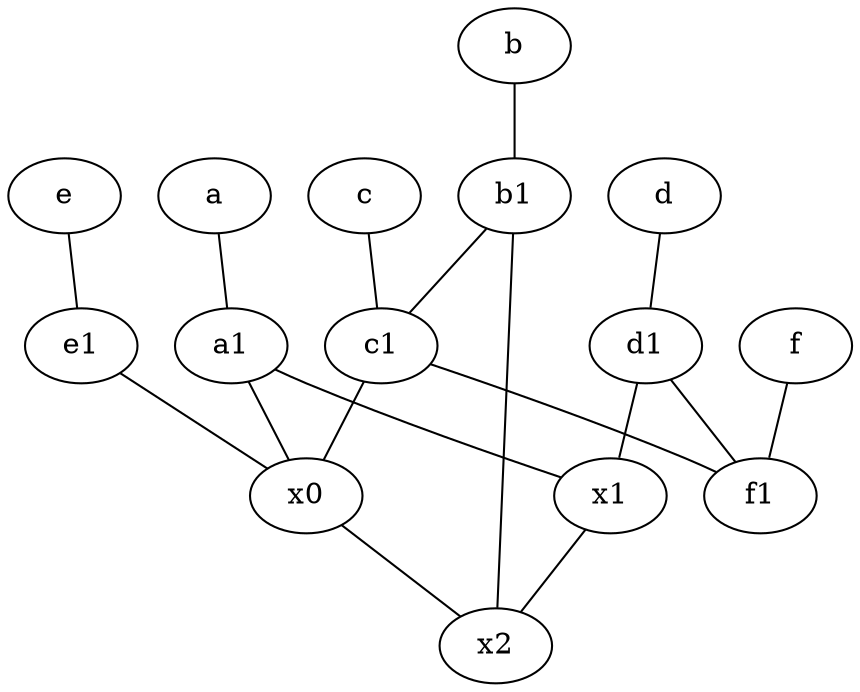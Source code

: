 graph {
	node [labelfontsize=50]
	e [labelfontsize=50 pos="7,9!"]
	x0 [labelfontsize=50]
	b1 [labelfontsize=50 pos="9,4!"]
	x1 [labelfontsize=50]
	x2 [labelfontsize=50]
	c1 [labelfontsize=50 pos="4.5,3!"]
	f1 [labelfontsize=50 pos="3,8!"]
	c [labelfontsize=50 pos="4.5,2!"]
	e1 [labelfontsize=50 pos="7,7!"]
	f [labelfontsize=50 pos="3,9!"]
	a [labelfontsize=50 pos="8,2!"]
	a1 [labelfontsize=50 pos="8,3!"]
	b [labelfontsize=50 pos="10,4!"]
	d [labelfontsize=50 pos="2,5!"]
	d1 [labelfontsize=50 pos="3,5!"]
	b1 -- x2
	a -- a1
	b -- b1
	f -- f1
	b1 -- c1
	e1 -- x0
	c1 -- x0
	a1 -- x0
	a1 -- x1
	e -- e1
	c1 -- f1
	x1 -- x2
	d -- d1
	c -- c1
	x0 -- x2
	d1 -- x1
	d1 -- f1
}
